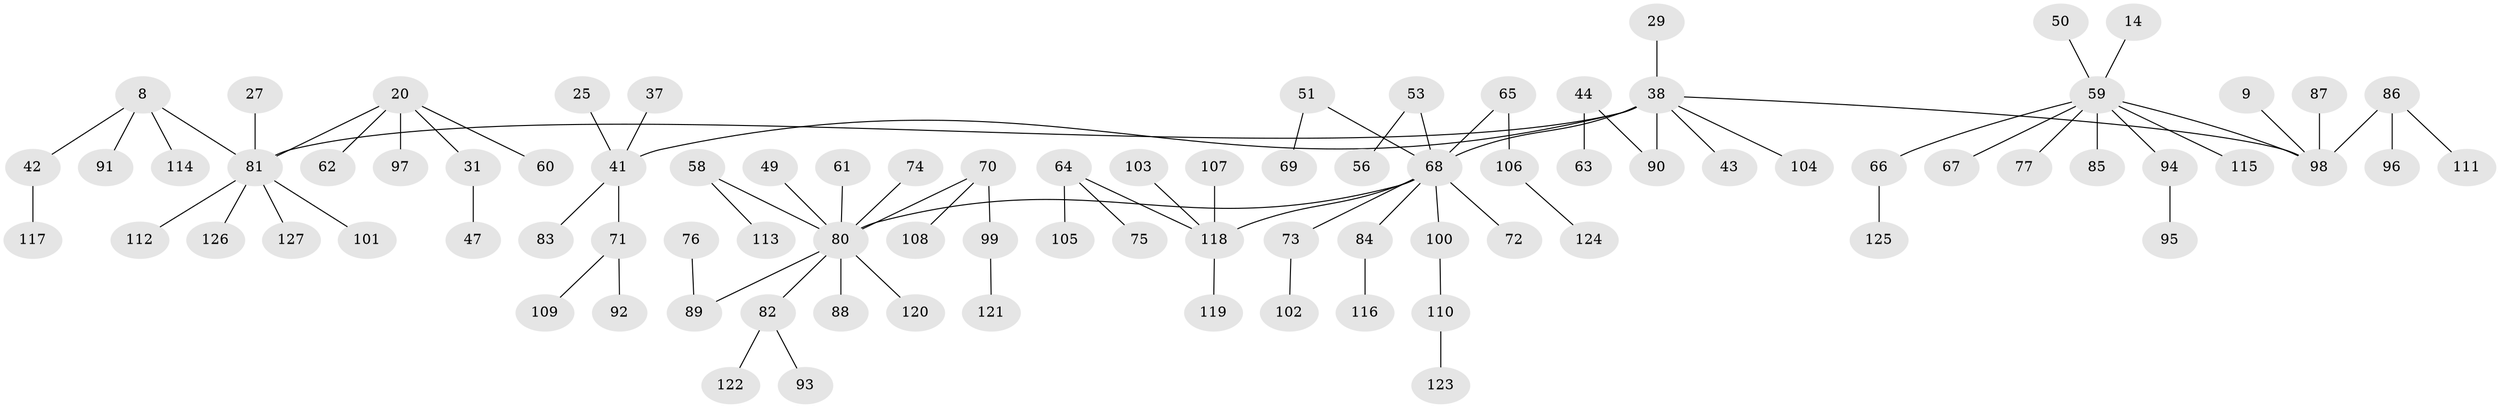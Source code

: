 // original degree distribution, {7: 0.023622047244094488, 4: 0.05511811023622047, 5: 0.047244094488188976, 3: 0.14960629921259844, 1: 0.5354330708661418, 2: 0.1889763779527559}
// Generated by graph-tools (version 1.1) at 2025/56/03/04/25 21:56:44]
// undirected, 88 vertices, 87 edges
graph export_dot {
graph [start="1"]
  node [color=gray90,style=filled];
  8;
  9;
  14;
  20 [super="+15"];
  25;
  27;
  29;
  31;
  37;
  38 [super="+1+2"];
  41 [super="+23"];
  42;
  43;
  44;
  47;
  49;
  50;
  51;
  53;
  56;
  58;
  59 [super="+54"];
  60;
  61;
  62;
  63;
  64;
  65;
  66;
  67;
  68 [super="+11+7+21+33+34"];
  69;
  70;
  71;
  72;
  73;
  74;
  75;
  76;
  77;
  80 [super="+40+32"];
  81 [super="+6+30+48+55+78+4"];
  82 [super="+79"];
  83;
  84;
  85;
  86;
  87;
  88;
  89 [super="+52"];
  90 [super="+12"];
  91;
  92;
  93;
  94;
  95;
  96;
  97;
  98 [super="+19+3"];
  99;
  100 [super="+46"];
  101;
  102;
  103;
  104;
  105;
  106;
  107;
  108;
  109;
  110;
  111;
  112;
  113;
  114;
  115;
  116;
  117;
  118 [super="+57+45"];
  119;
  120;
  121;
  122;
  123;
  124;
  125;
  126;
  127;
  8 -- 42;
  8 -- 91;
  8 -- 114;
  8 -- 81;
  9 -- 98;
  14 -- 59;
  20 -- 31;
  20 -- 60;
  20 -- 62;
  20 -- 97;
  20 -- 81;
  25 -- 41;
  27 -- 81;
  29 -- 38;
  31 -- 47;
  37 -- 41;
  38 -- 43;
  38 -- 104;
  38 -- 68;
  38 -- 90;
  38 -- 98;
  38 -- 41;
  38 -- 81;
  41 -- 71;
  41 -- 83;
  42 -- 117;
  44 -- 63;
  44 -- 90;
  49 -- 80;
  50 -- 59;
  51 -- 69;
  51 -- 68;
  53 -- 56;
  53 -- 68;
  58 -- 113;
  58 -- 80;
  59 -- 85;
  59 -- 115;
  59 -- 66;
  59 -- 67;
  59 -- 98;
  59 -- 77;
  59 -- 94;
  61 -- 80;
  64 -- 75;
  64 -- 105;
  64 -- 118;
  65 -- 106;
  65 -- 68;
  66 -- 125;
  68 -- 73;
  68 -- 72;
  68 -- 84;
  68 -- 80;
  68 -- 118;
  68 -- 100;
  70 -- 99;
  70 -- 108;
  70 -- 80;
  71 -- 92;
  71 -- 109;
  73 -- 102;
  74 -- 80;
  76 -- 89;
  80 -- 120;
  80 -- 88;
  80 -- 89;
  80 -- 82;
  81 -- 126;
  81 -- 127;
  81 -- 112;
  81 -- 101;
  82 -- 122;
  82 -- 93;
  84 -- 116;
  86 -- 96;
  86 -- 111;
  86 -- 98;
  87 -- 98;
  94 -- 95;
  99 -- 121;
  100 -- 110;
  103 -- 118;
  106 -- 124;
  107 -- 118;
  110 -- 123;
  118 -- 119;
}

